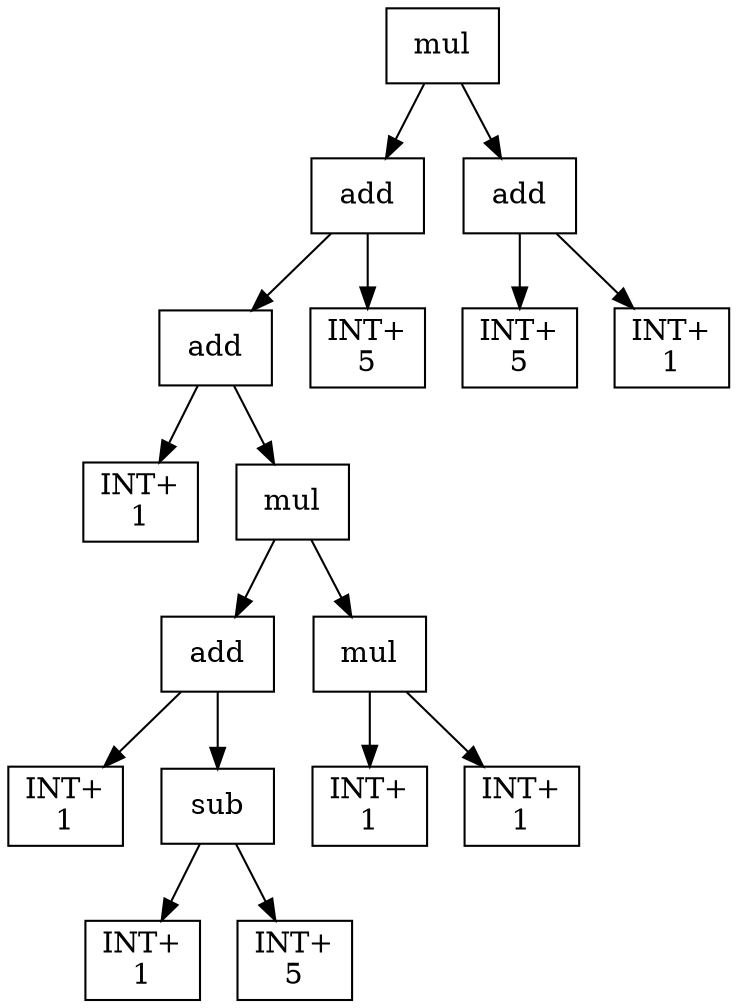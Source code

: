 digraph expr {
  node [shape=box];
  n1 [label="mul"];
  n2 [label="add"];
  n3 [label="add"];
  n4 [label="INT+\n1"];
  n5 [label="mul"];
  n6 [label="add"];
  n7 [label="INT+\n1"];
  n8 [label="sub"];
  n9 [label="INT+\n1"];
  n10 [label="INT+\n5"];
  n8 -> n9;
  n8 -> n10;
  n6 -> n7;
  n6 -> n8;
  n11 [label="mul"];
  n12 [label="INT+\n1"];
  n13 [label="INT+\n1"];
  n11 -> n12;
  n11 -> n13;
  n5 -> n6;
  n5 -> n11;
  n3 -> n4;
  n3 -> n5;
  n14 [label="INT+\n5"];
  n2 -> n3;
  n2 -> n14;
  n15 [label="add"];
  n16 [label="INT+\n5"];
  n17 [label="INT+\n1"];
  n15 -> n16;
  n15 -> n17;
  n1 -> n2;
  n1 -> n15;
}